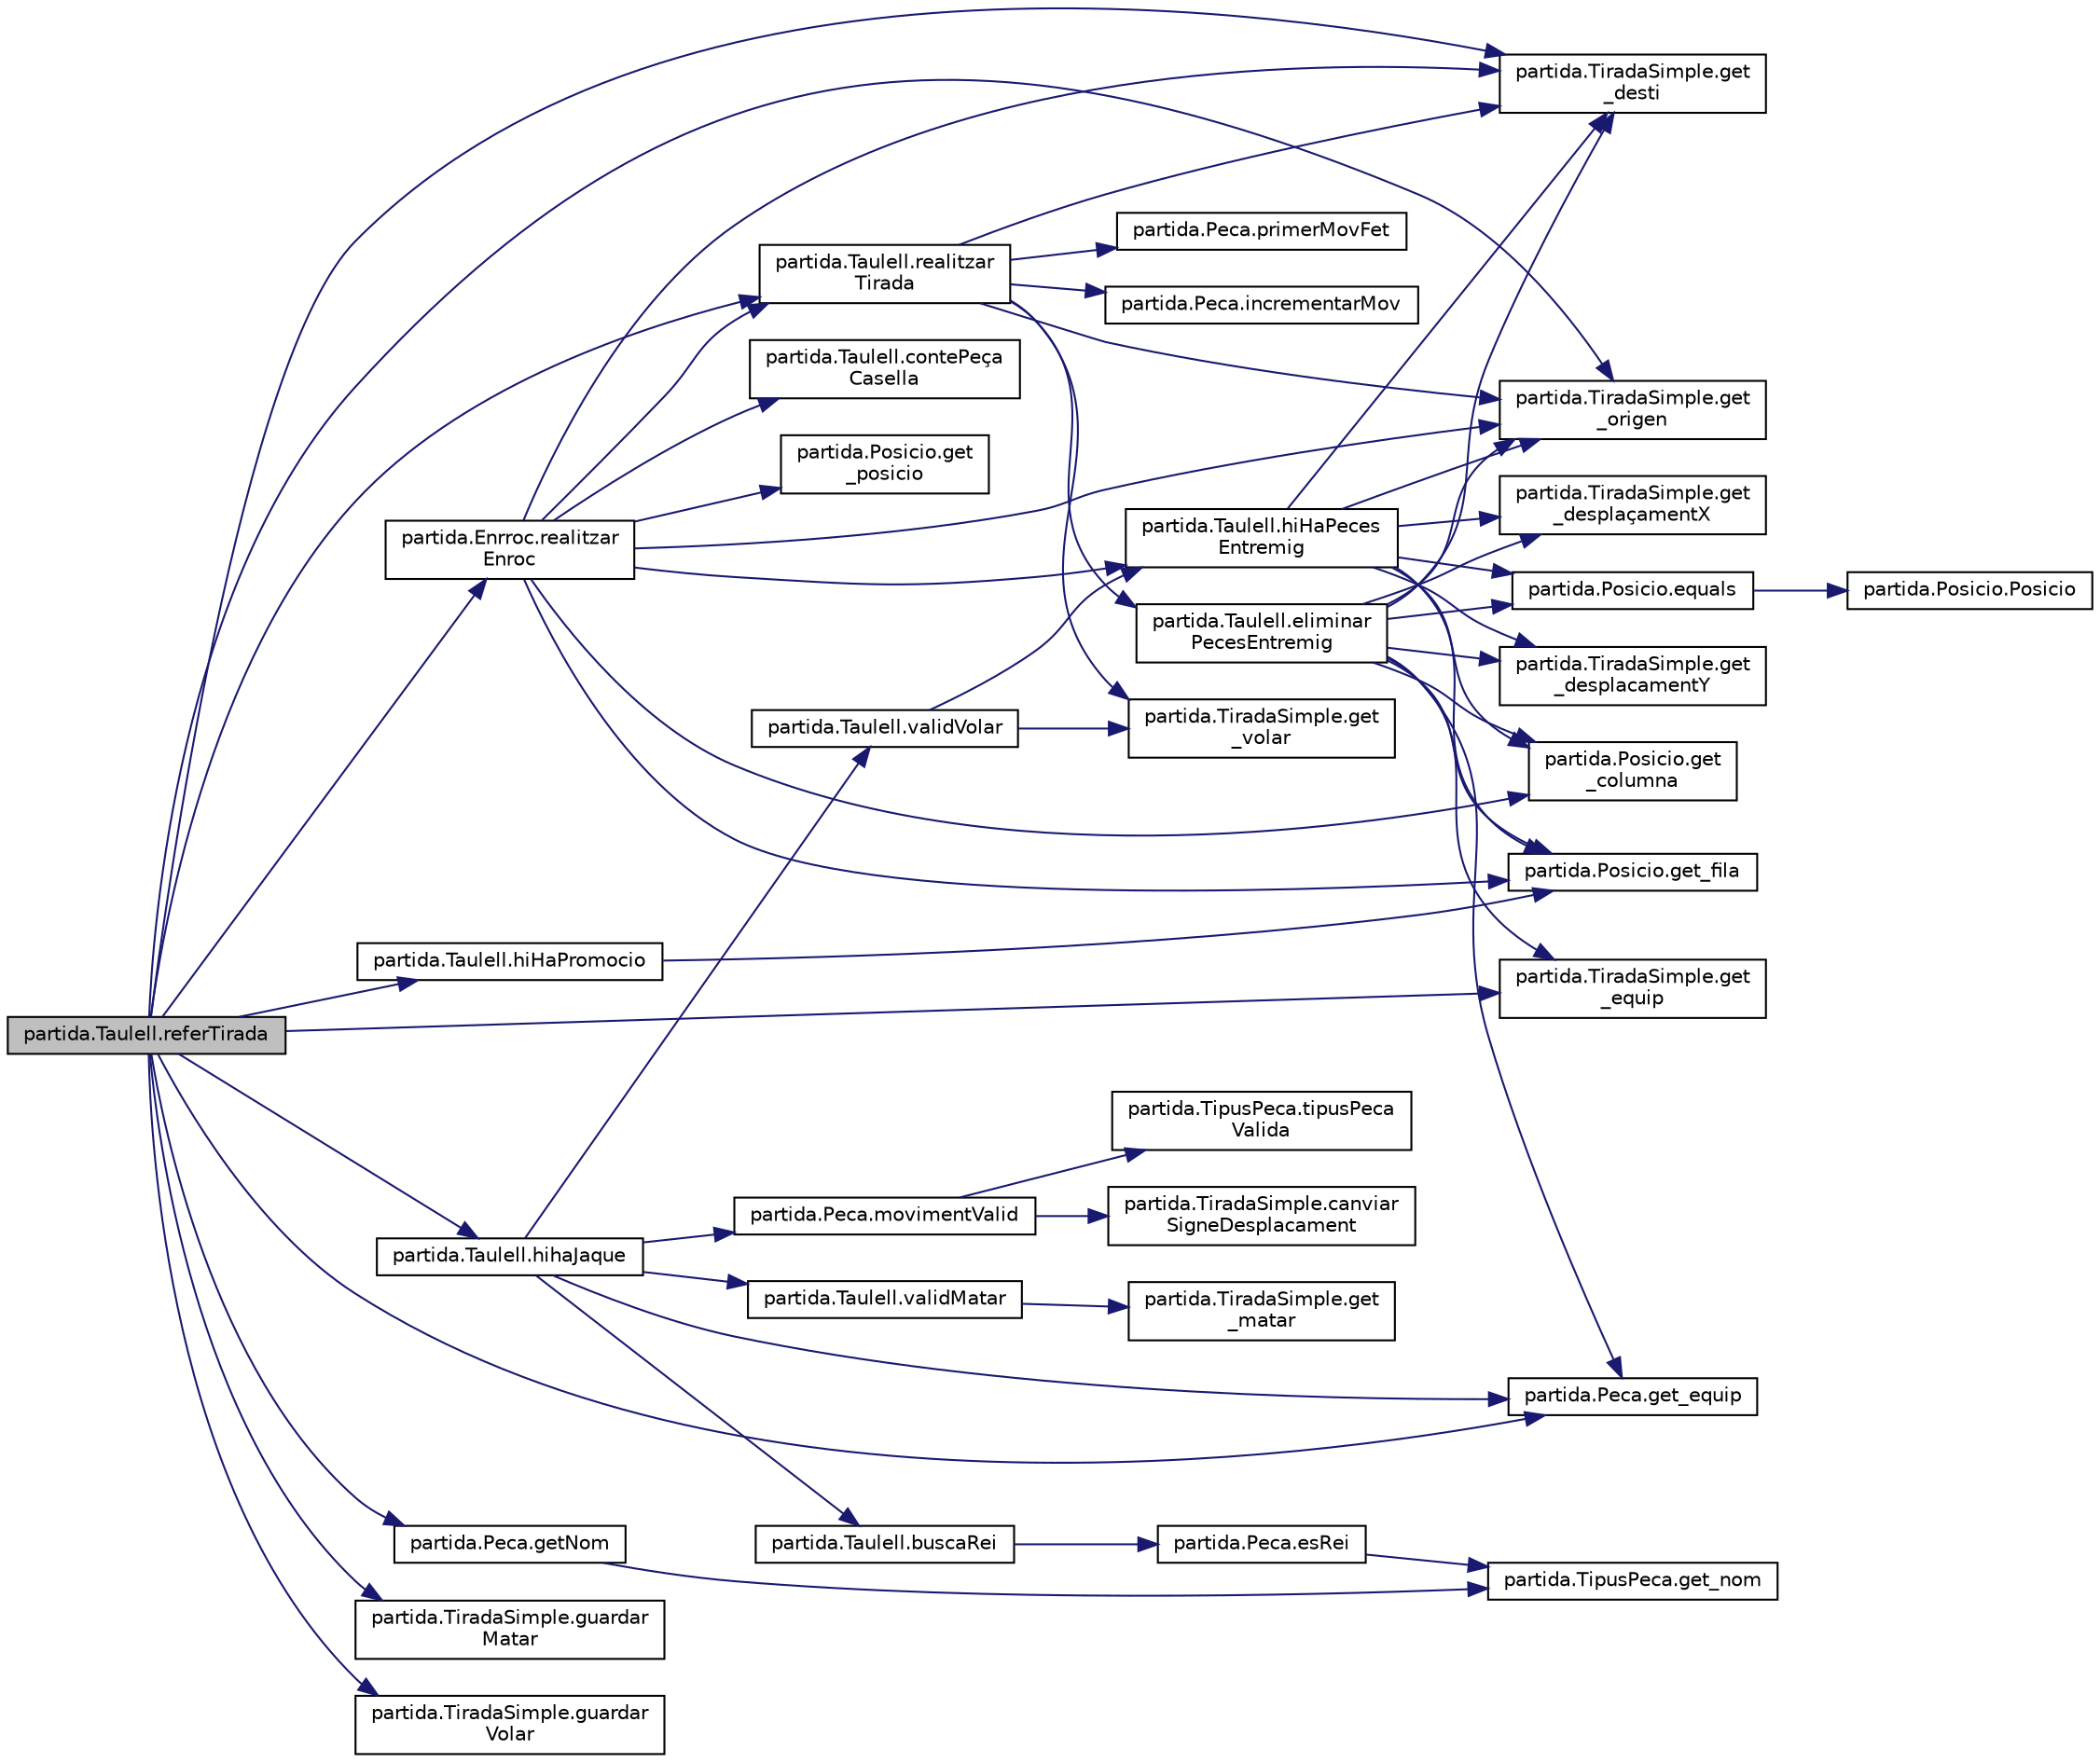 digraph "partida.Taulell.referTirada"
{
 // LATEX_PDF_SIZE
  edge [fontname="Helvetica",fontsize="10",labelfontname="Helvetica",labelfontsize="10"];
  node [fontname="Helvetica",fontsize="10",shape=record];
  rankdir="LR";
  Node1 [label="partida.Taulell.referTirada",height=0.2,width=0.4,color="black", fillcolor="grey75", style="filled", fontcolor="black",tooltip="refem l'ultima jugada desfeta i guardem el resultat"];
  Node1 -> Node2 [color="midnightblue",fontsize="10",style="solid",fontname="Helvetica"];
  Node2 [label="partida.TiradaSimple.get\l_desti",height=0.2,width=0.4,color="black", fillcolor="white", style="filled",URL="$classpartida_1_1_tirada_simple.html#aaa98451448fe6aca2bf914e36fead1e6",tooltip="Destí"];
  Node1 -> Node3 [color="midnightblue",fontsize="10",style="solid",fontname="Helvetica"];
  Node3 [label="partida.Peca.get_equip",height=0.2,width=0.4,color="black", fillcolor="white", style="filled",URL="$classpartida_1_1_peca.html#acf746f82f289a4a6b9c13f518df1fe6b",tooltip="Equip."];
  Node1 -> Node4 [color="midnightblue",fontsize="10",style="solid",fontname="Helvetica"];
  Node4 [label="partida.TiradaSimple.get\l_equip",height=0.2,width=0.4,color="black", fillcolor="white", style="filled",URL="$classpartida_1_1_tirada_simple.html#a7117f9d1138194747cc8ef335b2876fd",tooltip="Equip del Jugador de la Tirada (true = BLANQUES, false = NEGRES."];
  Node1 -> Node5 [color="midnightblue",fontsize="10",style="solid",fontname="Helvetica"];
  Node5 [label="partida.TiradaSimple.get\l_origen",height=0.2,width=0.4,color="black", fillcolor="white", style="filled",URL="$classpartida_1_1_tirada_simple.html#ac67b65ec5021b314961fc232949bc680",tooltip="Origen."];
  Node1 -> Node6 [color="midnightblue",fontsize="10",style="solid",fontname="Helvetica"];
  Node6 [label="partida.Peca.getNom",height=0.2,width=0.4,color="black", fillcolor="white", style="filled",URL="$classpartida_1_1_peca.html#a4961f25a80f488fd2c5c97ff15ceddeb",tooltip="Nom de la Peça."];
  Node6 -> Node7 [color="midnightblue",fontsize="10",style="solid",fontname="Helvetica"];
  Node7 [label="partida.TipusPeca.get_nom",height=0.2,width=0.4,color="black", fillcolor="white", style="filled",URL="$classpartida_1_1_tipus_peca.html#a4d5a3d6a5f26c4167a4a7e2b4a9f0015",tooltip="Nom del tipus de Peça."];
  Node1 -> Node8 [color="midnightblue",fontsize="10",style="solid",fontname="Helvetica"];
  Node8 [label="partida.TiradaSimple.guardar\lMatar",height=0.2,width=0.4,color="black", fillcolor="white", style="filled",URL="$classpartida_1_1_tirada_simple.html#a5aa68305d899944a05b7bd0797e06864",tooltip="Guarda el valor de Matar."];
  Node1 -> Node9 [color="midnightblue",fontsize="10",style="solid",fontname="Helvetica"];
  Node9 [label="partida.TiradaSimple.guardar\lVolar",height=0.2,width=0.4,color="black", fillcolor="white", style="filled",URL="$classpartida_1_1_tirada_simple.html#a714dbe584662075a93c207a6af7c3744",tooltip="Guarda el valor de Volar."];
  Node1 -> Node10 [color="midnightblue",fontsize="10",style="solid",fontname="Helvetica"];
  Node10 [label="partida.Taulell.hihaJaque",height=0.2,width=0.4,color="black", fillcolor="white", style="filled",URL="$classpartida_1_1_taulell.html#a242f8a083cf4e0811c89fe5d18f1f7d5",tooltip="Comprova si hi ha un jaque. Si hi ha jaque retorna la tirada que el fa."];
  Node10 -> Node11 [color="midnightblue",fontsize="10",style="solid",fontname="Helvetica"];
  Node11 [label="partida.Taulell.buscaRei",height=0.2,width=0.4,color="black", fillcolor="white", style="filled",URL="$classpartida_1_1_taulell.html#ae4e1f946511fa8ea8618b17d455eb96a",tooltip="Busca al rei del equip \"equip\" i retorna la seva posicio."];
  Node11 -> Node12 [color="midnightblue",fontsize="10",style="solid",fontname="Helvetica"];
  Node12 [label="partida.Peca.esRei",height=0.2,width=0.4,color="black", fillcolor="white", style="filled",URL="$classpartida_1_1_peca.html#aea07d3883c4cbe04b3d8228d69b1ee26",tooltip="Valida si la Peça actual és el REI."];
  Node12 -> Node7 [color="midnightblue",fontsize="10",style="solid",fontname="Helvetica"];
  Node10 -> Node3 [color="midnightblue",fontsize="10",style="solid",fontname="Helvetica"];
  Node10 -> Node13 [color="midnightblue",fontsize="10",style="solid",fontname="Helvetica"];
  Node13 [label="partida.Peca.movimentValid",height=0.2,width=0.4,color="black", fillcolor="white", style="filled",URL="$classpartida_1_1_peca.html#a00c836ce784c43093c86c54ce7ad7754",tooltip="Validació de la validesa d'una tirada."];
  Node13 -> Node14 [color="midnightblue",fontsize="10",style="solid",fontname="Helvetica"];
  Node14 [label="partida.TiradaSimple.canviar\lSigneDesplacament",height=0.2,width=0.4,color="black", fillcolor="white", style="filled",URL="$classpartida_1_1_tirada_simple.html#a9b6b26d161cf537452ce59894d0e8f80",tooltip="Canvia el signe de desplaçament X i Y."];
  Node13 -> Node15 [color="midnightblue",fontsize="10",style="solid",fontname="Helvetica"];
  Node15 [label="partida.TipusPeca.tipusPeca\lValida",height=0.2,width=0.4,color="black", fillcolor="white", style="filled",URL="$classpartida_1_1_tipus_peca.html#a8d39abf24f8d3dbb1517060b83c1f728",tooltip="Mira si un tipus de Peça és vàlid."];
  Node10 -> Node16 [color="midnightblue",fontsize="10",style="solid",fontname="Helvetica"];
  Node16 [label="partida.Taulell.validMatar",height=0.2,width=0.4,color="black", fillcolor="white", style="filled",URL="$classpartida_1_1_taulell.html#a1b94de082c83ef2c7af322795c4daafd",tooltip="Comprova que les habilitats de matar de la peça amb les que vol fer a la tirada."];
  Node16 -> Node17 [color="midnightblue",fontsize="10",style="solid",fontname="Helvetica"];
  Node17 [label="partida.TiradaSimple.get\l_matar",height=0.2,width=0.4,color="black", fillcolor="white", style="filled",URL="$classpartida_1_1_tirada_simple.html#aeb2264788f917ed9349f9b6399554f37",tooltip="Matar."];
  Node10 -> Node18 [color="midnightblue",fontsize="10",style="solid",fontname="Helvetica"];
  Node18 [label="partida.Taulell.validVolar",height=0.2,width=0.4,color="black", fillcolor="white", style="filled",URL="$classpartida_1_1_taulell.html#ab808f90adb948b95af87138809d0dd96",tooltip="Comprova que les habilitats de volar de la peça amb les que vol fer a la tirada."];
  Node18 -> Node19 [color="midnightblue",fontsize="10",style="solid",fontname="Helvetica"];
  Node19 [label="partida.TiradaSimple.get\l_volar",height=0.2,width=0.4,color="black", fillcolor="white", style="filled",URL="$classpartida_1_1_tirada_simple.html#a221e50d1eb171eb9b69d2d20eb77d404",tooltip="Volar."];
  Node18 -> Node20 [color="midnightblue",fontsize="10",style="solid",fontname="Helvetica"];
  Node20 [label="partida.Taulell.hiHaPeces\lEntremig",height=0.2,width=0.4,color="black", fillcolor="white", style="filled",URL="$classpartida_1_1_taulell.html#adf258c45e95084068e09fe1d14e46fef",tooltip="Comprova si hi ha peces entremig de la tirada que es vol executar."];
  Node20 -> Node21 [color="midnightblue",fontsize="10",style="solid",fontname="Helvetica"];
  Node21 [label="partida.Posicio.equals",height=0.2,width=0.4,color="black", fillcolor="white", style="filled",URL="$classpartida_1_1_posicio.html#aa01891d16f82607364885f2a26c8a41e",tooltip="Comparació de dues Posicions."];
  Node21 -> Node22 [color="midnightblue",fontsize="10",style="solid",fontname="Helvetica"];
  Node22 [label="partida.Posicio.Posicio",height=0.2,width=0.4,color="black", fillcolor="white", style="filled",URL="$classpartida_1_1_posicio.html#a80733d48f01e4df99ab0606af0721a0a",tooltip="Genera una Posicó"];
  Node20 -> Node23 [color="midnightblue",fontsize="10",style="solid",fontname="Helvetica"];
  Node23 [label="partida.Posicio.get\l_columna",height=0.2,width=0.4,color="black", fillcolor="white", style="filled",URL="$classpartida_1_1_posicio.html#a267f9e1db4052bbdf4cbdf15afde97e7",tooltip="Columna."];
  Node20 -> Node24 [color="midnightblue",fontsize="10",style="solid",fontname="Helvetica"];
  Node24 [label="partida.TiradaSimple.get\l_desplacamentY",height=0.2,width=0.4,color="black", fillcolor="white", style="filled",URL="$classpartida_1_1_tirada_simple.html#a43de35c8d09caf5ac372ae579a369625",tooltip="Desplaçament en l'eix de les Y."];
  Node20 -> Node25 [color="midnightblue",fontsize="10",style="solid",fontname="Helvetica"];
  Node25 [label="partida.TiradaSimple.get\l_desplaçamentX",height=0.2,width=0.4,color="black", fillcolor="white", style="filled",URL="$classpartida_1_1_tirada_simple.html#a77438dc75b40c3c578ebfe0f41c85d7a",tooltip="Desplaçament en l'eix de les X."];
  Node20 -> Node2 [color="midnightblue",fontsize="10",style="solid",fontname="Helvetica"];
  Node20 -> Node26 [color="midnightblue",fontsize="10",style="solid",fontname="Helvetica"];
  Node26 [label="partida.Posicio.get_fila",height=0.2,width=0.4,color="black", fillcolor="white", style="filled",URL="$classpartida_1_1_posicio.html#afd3e4dfc10d7a4ce1587ebc641cbbee5",tooltip="Fila."];
  Node20 -> Node5 [color="midnightblue",fontsize="10",style="solid",fontname="Helvetica"];
  Node1 -> Node27 [color="midnightblue",fontsize="10",style="solid",fontname="Helvetica"];
  Node27 [label="partida.Taulell.hiHaPromocio",height=0.2,width=0.4,color="black", fillcolor="white", style="filled",URL="$classpartida_1_1_taulell.html#a2efbfdb115a747d849c5501cc1e0f56c",tooltip="Comprova si a la posicio entrada es pot fer una promocio."];
  Node27 -> Node26 [color="midnightblue",fontsize="10",style="solid",fontname="Helvetica"];
  Node1 -> Node28 [color="midnightblue",fontsize="10",style="solid",fontname="Helvetica"];
  Node28 [label="partida.Enrroc.realitzar\lEnroc",height=0.2,width=0.4,color="black", fillcolor="white", style="filled",URL="$classpartida_1_1_enrroc.html#a64a9fd805519ebbfc8c4e35475ee6a33",tooltip="Realitza l'acció de l'Enrroc."];
  Node28 -> Node29 [color="midnightblue",fontsize="10",style="solid",fontname="Helvetica"];
  Node29 [label="partida.Taulell.contePeça\lCasella",height=0.2,width=0.4,color="black", fillcolor="white", style="filled",URL="$classpartida_1_1_taulell.html#a92e92d8c4846fda13d15a0393019faaf",tooltip="Comprova si a la posicio entrada hi ha un peça al taulell."];
  Node28 -> Node23 [color="midnightblue",fontsize="10",style="solid",fontname="Helvetica"];
  Node28 -> Node2 [color="midnightblue",fontsize="10",style="solid",fontname="Helvetica"];
  Node28 -> Node26 [color="midnightblue",fontsize="10",style="solid",fontname="Helvetica"];
  Node28 -> Node5 [color="midnightblue",fontsize="10",style="solid",fontname="Helvetica"];
  Node28 -> Node30 [color="midnightblue",fontsize="10",style="solid",fontname="Helvetica"];
  Node30 [label="partida.Posicio.get\l_posicio",height=0.2,width=0.4,color="black", fillcolor="white", style="filled",URL="$classpartida_1_1_posicio.html#a9ca82ab2c846c946a3b0c59fabb0df6c",tooltip="Posició"];
  Node28 -> Node20 [color="midnightblue",fontsize="10",style="solid",fontname="Helvetica"];
  Node28 -> Node31 [color="midnightblue",fontsize="10",style="solid",fontname="Helvetica"];
  Node31 [label="partida.Taulell.realitzar\lTirada",height=0.2,width=0.4,color="black", fillcolor="white", style="filled",URL="$classpartida_1_1_taulell.html#a09ac50dfdb6fefaf8accdcb61fe0e3cc",tooltip="Realitza la tirada t al taulell. Retorna un enter que s'incrementara si es maten peces enemigues."];
  Node31 -> Node32 [color="midnightblue",fontsize="10",style="solid",fontname="Helvetica"];
  Node32 [label="partida.Taulell.eliminar\lPecesEntremig",height=0.2,width=0.4,color="black", fillcolor="white", style="filled",URL="$classpartida_1_1_taulell.html#a9d656cbe63061fc7f477f31cfde9def3",tooltip="Comprova si hi ha peces entremig de la tirada i si n'hi ha les mata."];
  Node32 -> Node21 [color="midnightblue",fontsize="10",style="solid",fontname="Helvetica"];
  Node32 -> Node23 [color="midnightblue",fontsize="10",style="solid",fontname="Helvetica"];
  Node32 -> Node24 [color="midnightblue",fontsize="10",style="solid",fontname="Helvetica"];
  Node32 -> Node25 [color="midnightblue",fontsize="10",style="solid",fontname="Helvetica"];
  Node32 -> Node2 [color="midnightblue",fontsize="10",style="solid",fontname="Helvetica"];
  Node32 -> Node3 [color="midnightblue",fontsize="10",style="solid",fontname="Helvetica"];
  Node32 -> Node4 [color="midnightblue",fontsize="10",style="solid",fontname="Helvetica"];
  Node32 -> Node26 [color="midnightblue",fontsize="10",style="solid",fontname="Helvetica"];
  Node32 -> Node5 [color="midnightblue",fontsize="10",style="solid",fontname="Helvetica"];
  Node31 -> Node2 [color="midnightblue",fontsize="10",style="solid",fontname="Helvetica"];
  Node31 -> Node5 [color="midnightblue",fontsize="10",style="solid",fontname="Helvetica"];
  Node31 -> Node19 [color="midnightblue",fontsize="10",style="solid",fontname="Helvetica"];
  Node31 -> Node33 [color="midnightblue",fontsize="10",style="solid",fontname="Helvetica"];
  Node33 [label="partida.Peca.incrementarMov",height=0.2,width=0.4,color="black", fillcolor="white", style="filled",URL="$classpartida_1_1_peca.html#a14606aca0160587c25a6525f435e5ad1",tooltip="Incrementa el contador de moviments fet per aquesta peça."];
  Node31 -> Node34 [color="midnightblue",fontsize="10",style="solid",fontname="Helvetica"];
  Node34 [label="partida.Peca.primerMovFet",height=0.2,width=0.4,color="black", fillcolor="white", style="filled",URL="$classpartida_1_1_peca.html#afddc0a60f1817a3f9e61d9ecaa6ba9df",tooltip="Mètode per a canviar Primer Moviment."];
  Node1 -> Node31 [color="midnightblue",fontsize="10",style="solid",fontname="Helvetica"];
}
